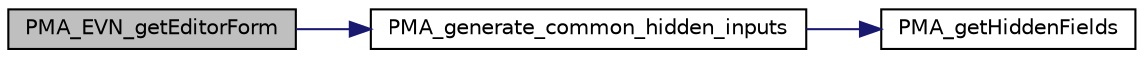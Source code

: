 digraph G
{
  edge [fontname="Helvetica",fontsize="10",labelfontname="Helvetica",labelfontsize="10"];
  node [fontname="Helvetica",fontsize="10",shape=record];
  rankdir="LR";
  Node1 [label="PMA_EVN_getEditorForm",height=0.2,width=0.4,color="black", fillcolor="grey75", style="filled" fontcolor="black"];
  Node1 -> Node2 [color="midnightblue",fontsize="10",style="solid",fontname="Helvetica"];
  Node2 [label="PMA_generate_common_hidden_inputs",height=0.2,width=0.4,color="black", fillcolor="white", style="filled",URL="$url__generating_8lib_8php.html#ad7326a27700edd06dee0217de194756b",tooltip="Generates text with hidden inputs."];
  Node2 -> Node3 [color="midnightblue",fontsize="10",style="solid",fontname="Helvetica"];
  Node3 [label="PMA_getHiddenFields",height=0.2,width=0.4,color="black", fillcolor="white", style="filled",URL="$url__generating_8lib_8php.html#a0db4559ded20b6cc869d37e4d5cc7dad",tooltip="create hidden form fields from array with name =&gt; value"];
}
